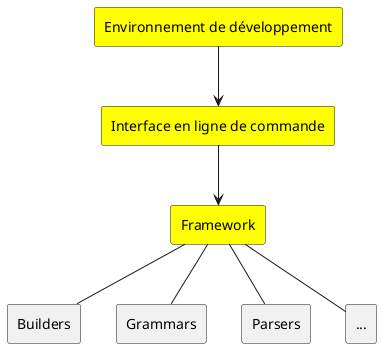 @startuml

rectangle "Environnement de développement" as ide #Yellow
rectangle "Interface en ligne de commande" as cli #Yellow
rectangle "Framework" as fw #Yellow
rectangle "Builders" as b
rectangle "Grammars" as g
rectangle "Parsers" as p
rectangle "..." as o

ide --> cli
cli --> fw
fw -- b
fw -- g
fw -- p
fw -- o

@enduml
